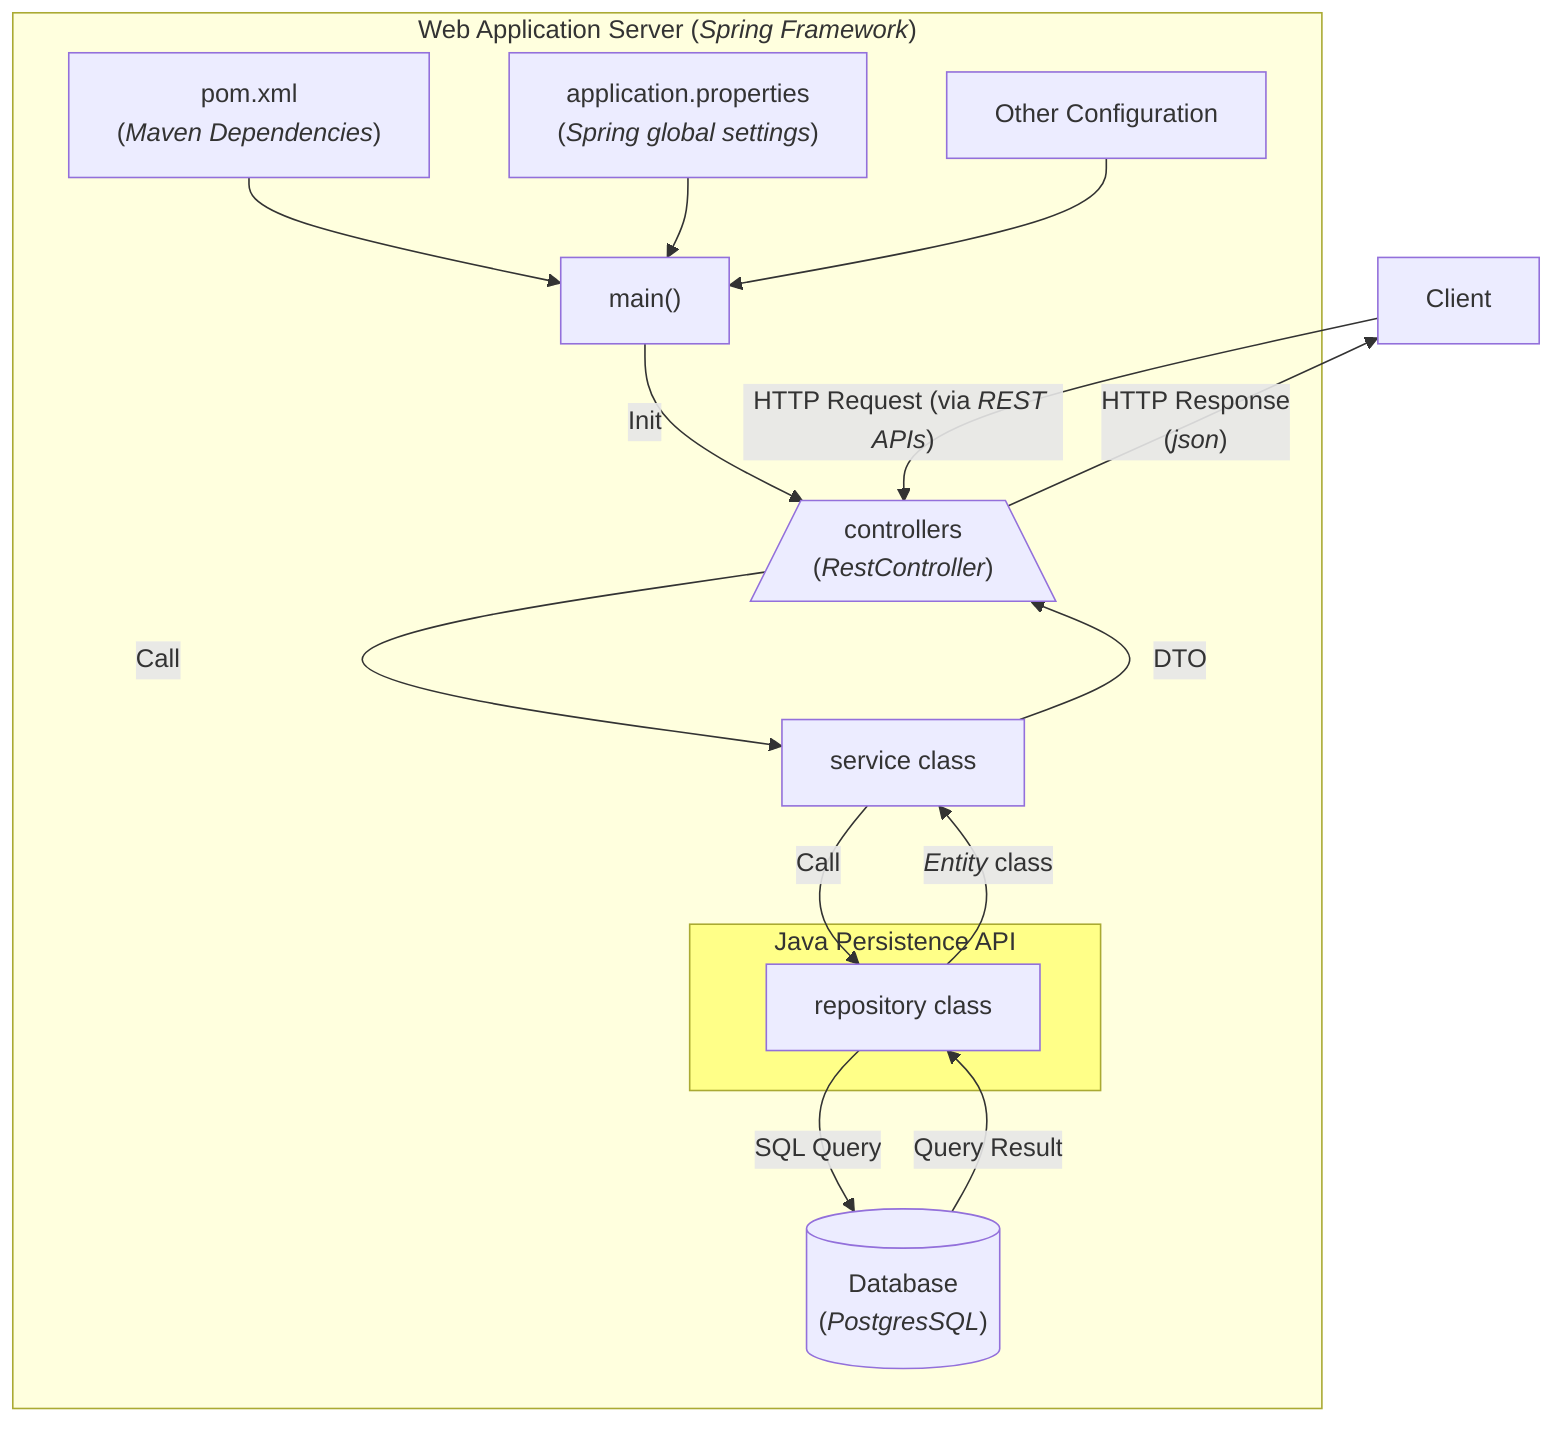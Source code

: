 flowchart TB
    A["`Client`"]
    subgraph PRGM ["`Web Application Server (*Spring Framework*)`"]
        B_0["`pom.xml
        (*Maven Dependencies*)`"]
        B_1["`application.properties
        (*Spring global settings*)`"]
        B_2["`Other Configuration`"]
        C["`main()`"]
        D[/"`controllers
        (*RestController*)`"\]
        E["`service class`"]
        subgraph JPA ["`Java Persistence API`"]
            style JPA fill:#ff8
            F["`repository class`"]
        end
        G[("`Database
        (*PostgresSQL*)`")]
    end


    A -->|"`HTTP Request (via *REST APIs*)`"| D
    B_0 --> C
    B_1 --> C
    B_2 --> C
    C -->|Init| D
    D -->|Call| E
    E -->|Call| F
    F -->|SQL Query| G
    G -->|Query Result| F

    F -->|"`*Entity* class`"| E
    E -->|DTO| D
    D -->|"`HTTP Response
    (*json*)`"| A